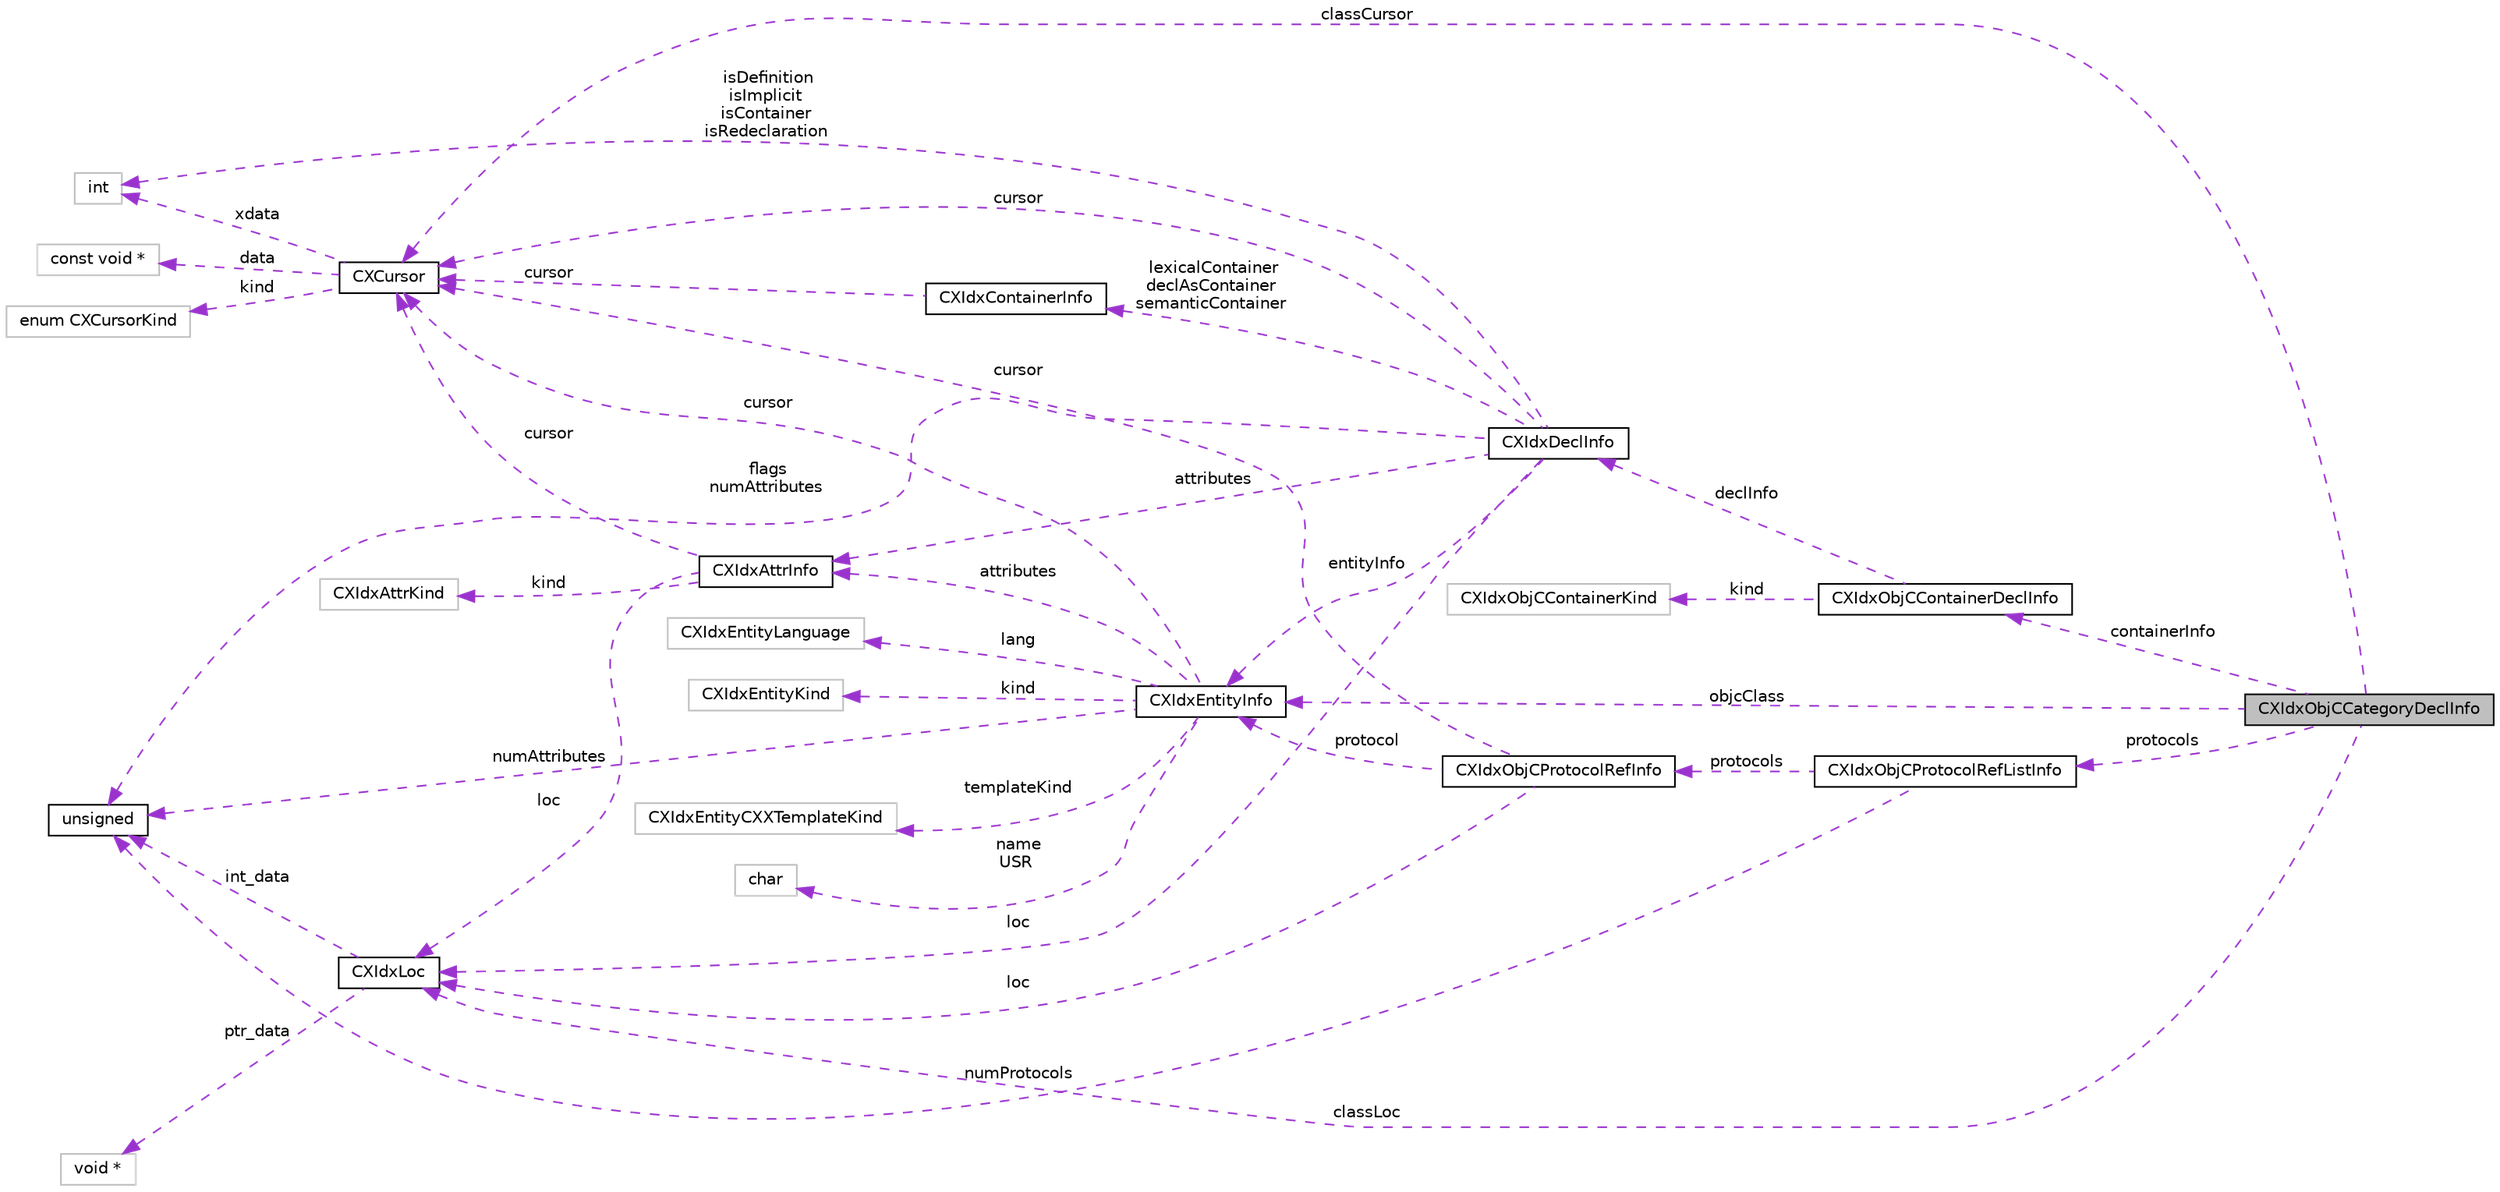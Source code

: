digraph "CXIdxObjCCategoryDeclInfo"
{
 // LATEX_PDF_SIZE
  bgcolor="transparent";
  edge [fontname="Helvetica",fontsize="10",labelfontname="Helvetica",labelfontsize="10"];
  node [fontname="Helvetica",fontsize="10",shape=record];
  rankdir="LR";
  Node1 [label="CXIdxObjCCategoryDeclInfo",height=0.2,width=0.4,color="black", fillcolor="grey75", style="filled", fontcolor="black",tooltip=" "];
  Node2 -> Node1 [dir="back",color="darkorchid3",fontsize="10",style="dashed",label=" containerInfo" ,fontname="Helvetica"];
  Node2 [label="CXIdxObjCContainerDeclInfo",height=0.2,width=0.4,color="black",URL="$structCXIdxObjCContainerDeclInfo.html",tooltip=" "];
  Node3 -> Node2 [dir="back",color="darkorchid3",fontsize="10",style="dashed",label=" declInfo" ,fontname="Helvetica"];
  Node3 [label="CXIdxDeclInfo",height=0.2,width=0.4,color="black",URL="$structCXIdxDeclInfo.html",tooltip=" "];
  Node4 -> Node3 [dir="back",color="darkorchid3",fontsize="10",style="dashed",label=" attributes" ,fontname="Helvetica"];
  Node4 [label="CXIdxAttrInfo",height=0.2,width=0.4,color="black",URL="$structCXIdxAttrInfo.html",tooltip=" "];
  Node5 -> Node4 [dir="back",color="darkorchid3",fontsize="10",style="dashed",label=" cursor" ,fontname="Helvetica"];
  Node5 [label="CXCursor",height=0.2,width=0.4,color="black",URL="$structCXCursor.html",tooltip="A cursor representing some element in the abstract syntax tree for a translation unit."];
  Node6 -> Node5 [dir="back",color="darkorchid3",fontsize="10",style="dashed",label=" data" ,fontname="Helvetica"];
  Node6 [label="const void *",height=0.2,width=0.4,color="grey75",tooltip=" "];
  Node7 -> Node5 [dir="back",color="darkorchid3",fontsize="10",style="dashed",label=" xdata" ,fontname="Helvetica"];
  Node7 [label="int",height=0.2,width=0.4,color="grey75",tooltip=" "];
  Node8 -> Node5 [dir="back",color="darkorchid3",fontsize="10",style="dashed",label=" kind" ,fontname="Helvetica"];
  Node8 [label="enum CXCursorKind",height=0.2,width=0.4,color="grey75",tooltip=" "];
  Node9 -> Node4 [dir="back",color="darkorchid3",fontsize="10",style="dashed",label=" loc" ,fontname="Helvetica"];
  Node9 [label="CXIdxLoc",height=0.2,width=0.4,color="black",URL="$structCXIdxLoc.html",tooltip="Source location passed to index callbacks."];
  Node10 -> Node9 [dir="back",color="darkorchid3",fontsize="10",style="dashed",label=" int_data" ,fontname="Helvetica"];
  Node10 [label="unsigned",height=0.2,width=0.4,color="black",URL="$classunsigned.html",tooltip=" "];
  Node11 -> Node9 [dir="back",color="darkorchid3",fontsize="10",style="dashed",label=" ptr_data" ,fontname="Helvetica"];
  Node11 [label="void *",height=0.2,width=0.4,color="grey75",tooltip=" "];
  Node12 -> Node4 [dir="back",color="darkorchid3",fontsize="10",style="dashed",label=" kind" ,fontname="Helvetica"];
  Node12 [label="CXIdxAttrKind",height=0.2,width=0.4,color="grey75",tooltip=" "];
  Node5 -> Node3 [dir="back",color="darkorchid3",fontsize="10",style="dashed",label=" cursor" ,fontname="Helvetica"];
  Node7 -> Node3 [dir="back",color="darkorchid3",fontsize="10",style="dashed",label=" isDefinition\nisImplicit\nisContainer\nisRedeclaration" ,fontname="Helvetica"];
  Node9 -> Node3 [dir="back",color="darkorchid3",fontsize="10",style="dashed",label=" loc" ,fontname="Helvetica"];
  Node13 -> Node3 [dir="back",color="darkorchid3",fontsize="10",style="dashed",label=" lexicalContainer\ndeclAsContainer\nsemanticContainer" ,fontname="Helvetica"];
  Node13 [label="CXIdxContainerInfo",height=0.2,width=0.4,color="black",URL="$structCXIdxContainerInfo.html",tooltip=" "];
  Node5 -> Node13 [dir="back",color="darkorchid3",fontsize="10",style="dashed",label=" cursor" ,fontname="Helvetica"];
  Node14 -> Node3 [dir="back",color="darkorchid3",fontsize="10",style="dashed",label=" entityInfo" ,fontname="Helvetica"];
  Node14 [label="CXIdxEntityInfo",height=0.2,width=0.4,color="black",URL="$structCXIdxEntityInfo.html",tooltip=" "];
  Node15 -> Node14 [dir="back",color="darkorchid3",fontsize="10",style="dashed",label=" kind" ,fontname="Helvetica"];
  Node15 [label="CXIdxEntityKind",height=0.2,width=0.4,color="grey75",tooltip=" "];
  Node16 -> Node14 [dir="back",color="darkorchid3",fontsize="10",style="dashed",label=" templateKind" ,fontname="Helvetica"];
  Node16 [label="CXIdxEntityCXXTemplateKind",height=0.2,width=0.4,color="grey75",tooltip=" "];
  Node17 -> Node14 [dir="back",color="darkorchid3",fontsize="10",style="dashed",label=" name\nUSR" ,fontname="Helvetica"];
  Node17 [label="char",height=0.2,width=0.4,color="grey75",tooltip=" "];
  Node4 -> Node14 [dir="back",color="darkorchid3",fontsize="10",style="dashed",label=" attributes" ,fontname="Helvetica"];
  Node5 -> Node14 [dir="back",color="darkorchid3",fontsize="10",style="dashed",label=" cursor" ,fontname="Helvetica"];
  Node18 -> Node14 [dir="back",color="darkorchid3",fontsize="10",style="dashed",label=" lang" ,fontname="Helvetica"];
  Node18 [label="CXIdxEntityLanguage",height=0.2,width=0.4,color="grey75",tooltip=" "];
  Node10 -> Node14 [dir="back",color="darkorchid3",fontsize="10",style="dashed",label=" numAttributes" ,fontname="Helvetica"];
  Node10 -> Node3 [dir="back",color="darkorchid3",fontsize="10",style="dashed",label=" flags\nnumAttributes" ,fontname="Helvetica"];
  Node19 -> Node2 [dir="back",color="darkorchid3",fontsize="10",style="dashed",label=" kind" ,fontname="Helvetica"];
  Node19 [label="CXIdxObjCContainerKind",height=0.2,width=0.4,color="grey75",tooltip=" "];
  Node5 -> Node1 [dir="back",color="darkorchid3",fontsize="10",style="dashed",label=" classCursor" ,fontname="Helvetica"];
  Node9 -> Node1 [dir="back",color="darkorchid3",fontsize="10",style="dashed",label=" classLoc" ,fontname="Helvetica"];
  Node20 -> Node1 [dir="back",color="darkorchid3",fontsize="10",style="dashed",label=" protocols" ,fontname="Helvetica"];
  Node20 [label="CXIdxObjCProtocolRefListInfo",height=0.2,width=0.4,color="black",URL="$structCXIdxObjCProtocolRefListInfo.html",tooltip=" "];
  Node21 -> Node20 [dir="back",color="darkorchid3",fontsize="10",style="dashed",label=" protocols" ,fontname="Helvetica"];
  Node21 [label="CXIdxObjCProtocolRefInfo",height=0.2,width=0.4,color="black",URL="$structCXIdxObjCProtocolRefInfo.html",tooltip=" "];
  Node5 -> Node21 [dir="back",color="darkorchid3",fontsize="10",style="dashed",label=" cursor" ,fontname="Helvetica"];
  Node9 -> Node21 [dir="back",color="darkorchid3",fontsize="10",style="dashed",label=" loc" ,fontname="Helvetica"];
  Node14 -> Node21 [dir="back",color="darkorchid3",fontsize="10",style="dashed",label=" protocol" ,fontname="Helvetica"];
  Node10 -> Node20 [dir="back",color="darkorchid3",fontsize="10",style="dashed",label=" numProtocols" ,fontname="Helvetica"];
  Node14 -> Node1 [dir="back",color="darkorchid3",fontsize="10",style="dashed",label=" objcClass" ,fontname="Helvetica"];
}
